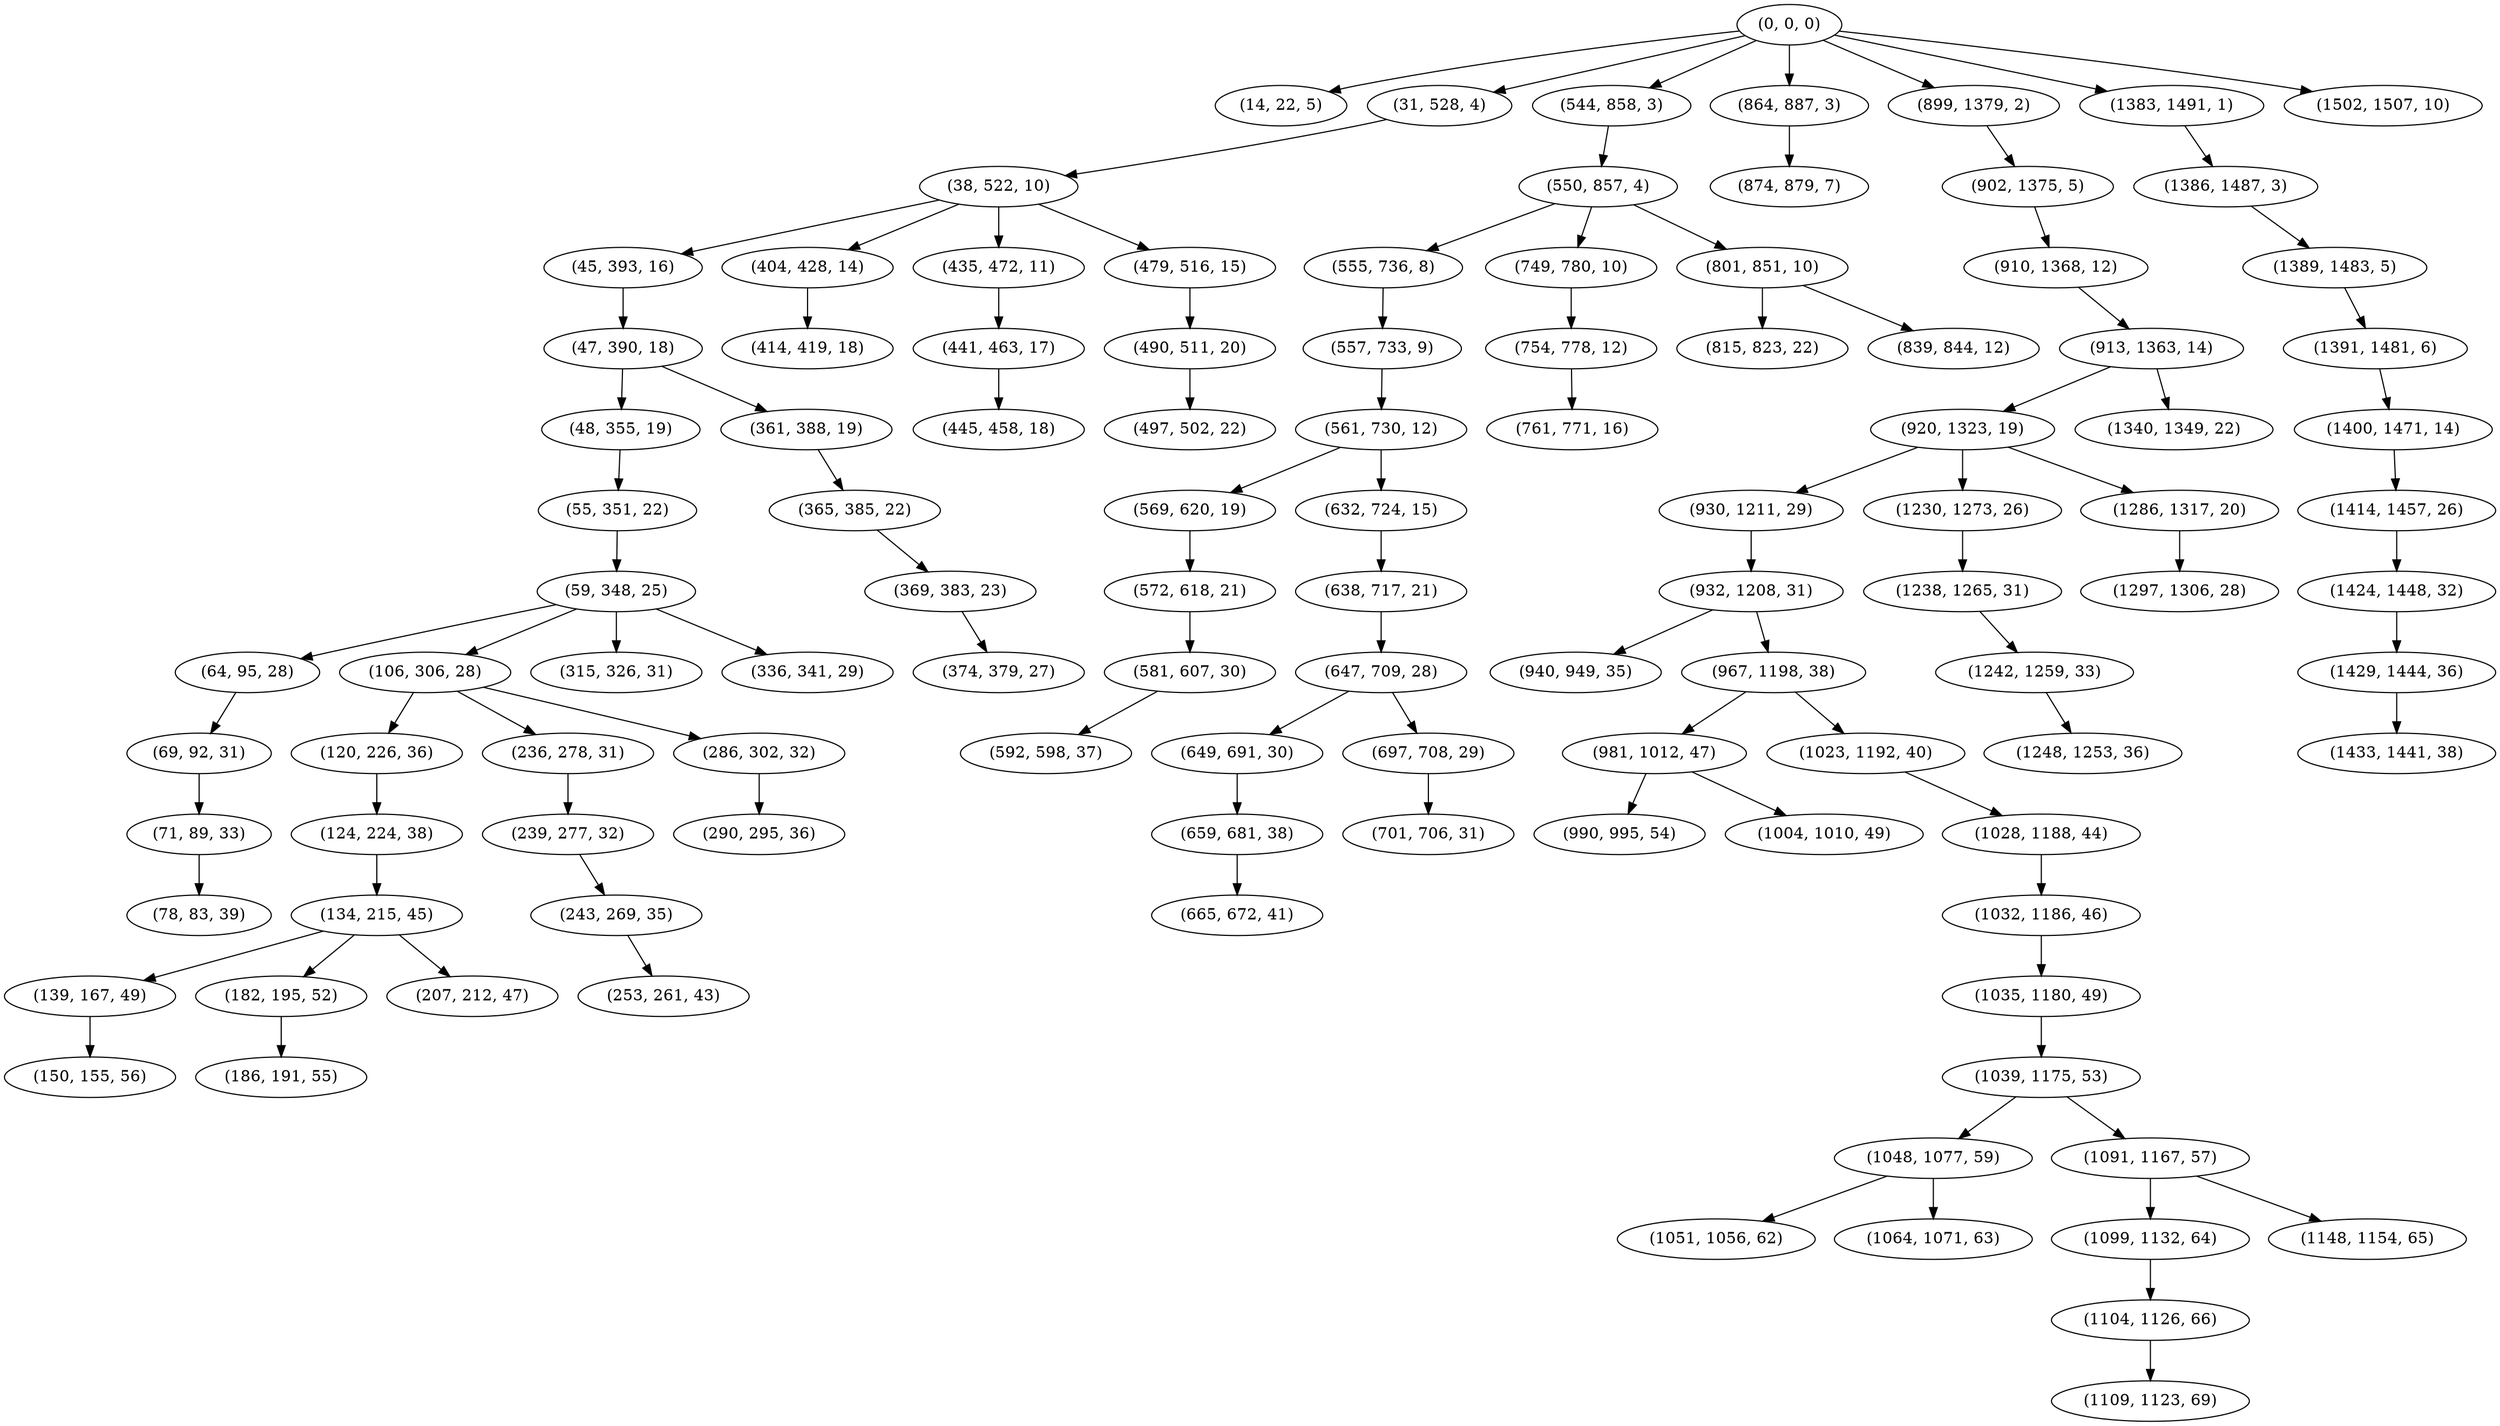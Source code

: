 digraph tree {
    "(0, 0, 0)";
    "(14, 22, 5)";
    "(31, 528, 4)";
    "(38, 522, 10)";
    "(45, 393, 16)";
    "(47, 390, 18)";
    "(48, 355, 19)";
    "(55, 351, 22)";
    "(59, 348, 25)";
    "(64, 95, 28)";
    "(69, 92, 31)";
    "(71, 89, 33)";
    "(78, 83, 39)";
    "(106, 306, 28)";
    "(120, 226, 36)";
    "(124, 224, 38)";
    "(134, 215, 45)";
    "(139, 167, 49)";
    "(150, 155, 56)";
    "(182, 195, 52)";
    "(186, 191, 55)";
    "(207, 212, 47)";
    "(236, 278, 31)";
    "(239, 277, 32)";
    "(243, 269, 35)";
    "(253, 261, 43)";
    "(286, 302, 32)";
    "(290, 295, 36)";
    "(315, 326, 31)";
    "(336, 341, 29)";
    "(361, 388, 19)";
    "(365, 385, 22)";
    "(369, 383, 23)";
    "(374, 379, 27)";
    "(404, 428, 14)";
    "(414, 419, 18)";
    "(435, 472, 11)";
    "(441, 463, 17)";
    "(445, 458, 18)";
    "(479, 516, 15)";
    "(490, 511, 20)";
    "(497, 502, 22)";
    "(544, 858, 3)";
    "(550, 857, 4)";
    "(555, 736, 8)";
    "(557, 733, 9)";
    "(561, 730, 12)";
    "(569, 620, 19)";
    "(572, 618, 21)";
    "(581, 607, 30)";
    "(592, 598, 37)";
    "(632, 724, 15)";
    "(638, 717, 21)";
    "(647, 709, 28)";
    "(649, 691, 30)";
    "(659, 681, 38)";
    "(665, 672, 41)";
    "(697, 708, 29)";
    "(701, 706, 31)";
    "(749, 780, 10)";
    "(754, 778, 12)";
    "(761, 771, 16)";
    "(801, 851, 10)";
    "(815, 823, 22)";
    "(839, 844, 12)";
    "(864, 887, 3)";
    "(874, 879, 7)";
    "(899, 1379, 2)";
    "(902, 1375, 5)";
    "(910, 1368, 12)";
    "(913, 1363, 14)";
    "(920, 1323, 19)";
    "(930, 1211, 29)";
    "(932, 1208, 31)";
    "(940, 949, 35)";
    "(967, 1198, 38)";
    "(981, 1012, 47)";
    "(990, 995, 54)";
    "(1004, 1010, 49)";
    "(1023, 1192, 40)";
    "(1028, 1188, 44)";
    "(1032, 1186, 46)";
    "(1035, 1180, 49)";
    "(1039, 1175, 53)";
    "(1048, 1077, 59)";
    "(1051, 1056, 62)";
    "(1064, 1071, 63)";
    "(1091, 1167, 57)";
    "(1099, 1132, 64)";
    "(1104, 1126, 66)";
    "(1109, 1123, 69)";
    "(1148, 1154, 65)";
    "(1230, 1273, 26)";
    "(1238, 1265, 31)";
    "(1242, 1259, 33)";
    "(1248, 1253, 36)";
    "(1286, 1317, 20)";
    "(1297, 1306, 28)";
    "(1340, 1349, 22)";
    "(1383, 1491, 1)";
    "(1386, 1487, 3)";
    "(1389, 1483, 5)";
    "(1391, 1481, 6)";
    "(1400, 1471, 14)";
    "(1414, 1457, 26)";
    "(1424, 1448, 32)";
    "(1429, 1444, 36)";
    "(1433, 1441, 38)";
    "(1502, 1507, 10)";
    "(0, 0, 0)" -> "(14, 22, 5)";
    "(0, 0, 0)" -> "(31, 528, 4)";
    "(0, 0, 0)" -> "(544, 858, 3)";
    "(0, 0, 0)" -> "(864, 887, 3)";
    "(0, 0, 0)" -> "(899, 1379, 2)";
    "(0, 0, 0)" -> "(1383, 1491, 1)";
    "(0, 0, 0)" -> "(1502, 1507, 10)";
    "(31, 528, 4)" -> "(38, 522, 10)";
    "(38, 522, 10)" -> "(45, 393, 16)";
    "(38, 522, 10)" -> "(404, 428, 14)";
    "(38, 522, 10)" -> "(435, 472, 11)";
    "(38, 522, 10)" -> "(479, 516, 15)";
    "(45, 393, 16)" -> "(47, 390, 18)";
    "(47, 390, 18)" -> "(48, 355, 19)";
    "(47, 390, 18)" -> "(361, 388, 19)";
    "(48, 355, 19)" -> "(55, 351, 22)";
    "(55, 351, 22)" -> "(59, 348, 25)";
    "(59, 348, 25)" -> "(64, 95, 28)";
    "(59, 348, 25)" -> "(106, 306, 28)";
    "(59, 348, 25)" -> "(315, 326, 31)";
    "(59, 348, 25)" -> "(336, 341, 29)";
    "(64, 95, 28)" -> "(69, 92, 31)";
    "(69, 92, 31)" -> "(71, 89, 33)";
    "(71, 89, 33)" -> "(78, 83, 39)";
    "(106, 306, 28)" -> "(120, 226, 36)";
    "(106, 306, 28)" -> "(236, 278, 31)";
    "(106, 306, 28)" -> "(286, 302, 32)";
    "(120, 226, 36)" -> "(124, 224, 38)";
    "(124, 224, 38)" -> "(134, 215, 45)";
    "(134, 215, 45)" -> "(139, 167, 49)";
    "(134, 215, 45)" -> "(182, 195, 52)";
    "(134, 215, 45)" -> "(207, 212, 47)";
    "(139, 167, 49)" -> "(150, 155, 56)";
    "(182, 195, 52)" -> "(186, 191, 55)";
    "(236, 278, 31)" -> "(239, 277, 32)";
    "(239, 277, 32)" -> "(243, 269, 35)";
    "(243, 269, 35)" -> "(253, 261, 43)";
    "(286, 302, 32)" -> "(290, 295, 36)";
    "(361, 388, 19)" -> "(365, 385, 22)";
    "(365, 385, 22)" -> "(369, 383, 23)";
    "(369, 383, 23)" -> "(374, 379, 27)";
    "(404, 428, 14)" -> "(414, 419, 18)";
    "(435, 472, 11)" -> "(441, 463, 17)";
    "(441, 463, 17)" -> "(445, 458, 18)";
    "(479, 516, 15)" -> "(490, 511, 20)";
    "(490, 511, 20)" -> "(497, 502, 22)";
    "(544, 858, 3)" -> "(550, 857, 4)";
    "(550, 857, 4)" -> "(555, 736, 8)";
    "(550, 857, 4)" -> "(749, 780, 10)";
    "(550, 857, 4)" -> "(801, 851, 10)";
    "(555, 736, 8)" -> "(557, 733, 9)";
    "(557, 733, 9)" -> "(561, 730, 12)";
    "(561, 730, 12)" -> "(569, 620, 19)";
    "(561, 730, 12)" -> "(632, 724, 15)";
    "(569, 620, 19)" -> "(572, 618, 21)";
    "(572, 618, 21)" -> "(581, 607, 30)";
    "(581, 607, 30)" -> "(592, 598, 37)";
    "(632, 724, 15)" -> "(638, 717, 21)";
    "(638, 717, 21)" -> "(647, 709, 28)";
    "(647, 709, 28)" -> "(649, 691, 30)";
    "(647, 709, 28)" -> "(697, 708, 29)";
    "(649, 691, 30)" -> "(659, 681, 38)";
    "(659, 681, 38)" -> "(665, 672, 41)";
    "(697, 708, 29)" -> "(701, 706, 31)";
    "(749, 780, 10)" -> "(754, 778, 12)";
    "(754, 778, 12)" -> "(761, 771, 16)";
    "(801, 851, 10)" -> "(815, 823, 22)";
    "(801, 851, 10)" -> "(839, 844, 12)";
    "(864, 887, 3)" -> "(874, 879, 7)";
    "(899, 1379, 2)" -> "(902, 1375, 5)";
    "(902, 1375, 5)" -> "(910, 1368, 12)";
    "(910, 1368, 12)" -> "(913, 1363, 14)";
    "(913, 1363, 14)" -> "(920, 1323, 19)";
    "(913, 1363, 14)" -> "(1340, 1349, 22)";
    "(920, 1323, 19)" -> "(930, 1211, 29)";
    "(920, 1323, 19)" -> "(1230, 1273, 26)";
    "(920, 1323, 19)" -> "(1286, 1317, 20)";
    "(930, 1211, 29)" -> "(932, 1208, 31)";
    "(932, 1208, 31)" -> "(940, 949, 35)";
    "(932, 1208, 31)" -> "(967, 1198, 38)";
    "(967, 1198, 38)" -> "(981, 1012, 47)";
    "(967, 1198, 38)" -> "(1023, 1192, 40)";
    "(981, 1012, 47)" -> "(990, 995, 54)";
    "(981, 1012, 47)" -> "(1004, 1010, 49)";
    "(1023, 1192, 40)" -> "(1028, 1188, 44)";
    "(1028, 1188, 44)" -> "(1032, 1186, 46)";
    "(1032, 1186, 46)" -> "(1035, 1180, 49)";
    "(1035, 1180, 49)" -> "(1039, 1175, 53)";
    "(1039, 1175, 53)" -> "(1048, 1077, 59)";
    "(1039, 1175, 53)" -> "(1091, 1167, 57)";
    "(1048, 1077, 59)" -> "(1051, 1056, 62)";
    "(1048, 1077, 59)" -> "(1064, 1071, 63)";
    "(1091, 1167, 57)" -> "(1099, 1132, 64)";
    "(1091, 1167, 57)" -> "(1148, 1154, 65)";
    "(1099, 1132, 64)" -> "(1104, 1126, 66)";
    "(1104, 1126, 66)" -> "(1109, 1123, 69)";
    "(1230, 1273, 26)" -> "(1238, 1265, 31)";
    "(1238, 1265, 31)" -> "(1242, 1259, 33)";
    "(1242, 1259, 33)" -> "(1248, 1253, 36)";
    "(1286, 1317, 20)" -> "(1297, 1306, 28)";
    "(1383, 1491, 1)" -> "(1386, 1487, 3)";
    "(1386, 1487, 3)" -> "(1389, 1483, 5)";
    "(1389, 1483, 5)" -> "(1391, 1481, 6)";
    "(1391, 1481, 6)" -> "(1400, 1471, 14)";
    "(1400, 1471, 14)" -> "(1414, 1457, 26)";
    "(1414, 1457, 26)" -> "(1424, 1448, 32)";
    "(1424, 1448, 32)" -> "(1429, 1444, 36)";
    "(1429, 1444, 36)" -> "(1433, 1441, 38)";
}
